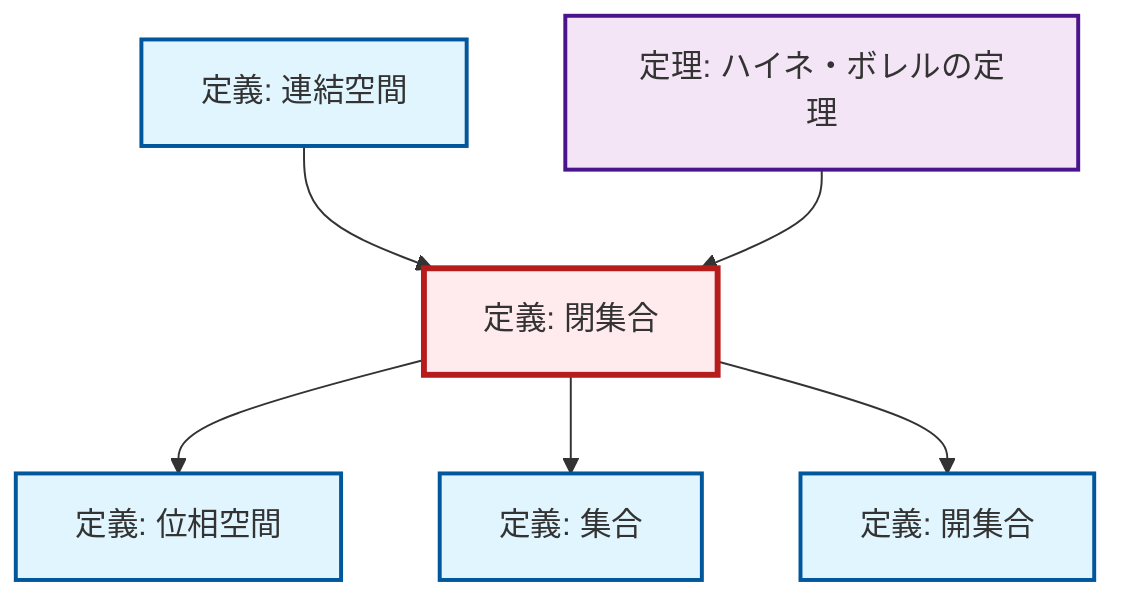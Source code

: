 graph TD
    classDef definition fill:#e1f5fe,stroke:#01579b,stroke-width:2px
    classDef theorem fill:#f3e5f5,stroke:#4a148c,stroke-width:2px
    classDef axiom fill:#fff3e0,stroke:#e65100,stroke-width:2px
    classDef example fill:#e8f5e9,stroke:#1b5e20,stroke-width:2px
    classDef current fill:#ffebee,stroke:#b71c1c,stroke-width:3px
    thm-heine-borel["定理: ハイネ・ボレルの定理"]:::theorem
    def-connected["定義: 連結空間"]:::definition
    def-set["定義: 集合"]:::definition
    def-topological-space["定義: 位相空間"]:::definition
    def-open-set["定義: 開集合"]:::definition
    def-closed-set["定義: 閉集合"]:::definition
    def-connected --> def-closed-set
    def-closed-set --> def-topological-space
    def-closed-set --> def-set
    def-closed-set --> def-open-set
    thm-heine-borel --> def-closed-set
    class def-closed-set current